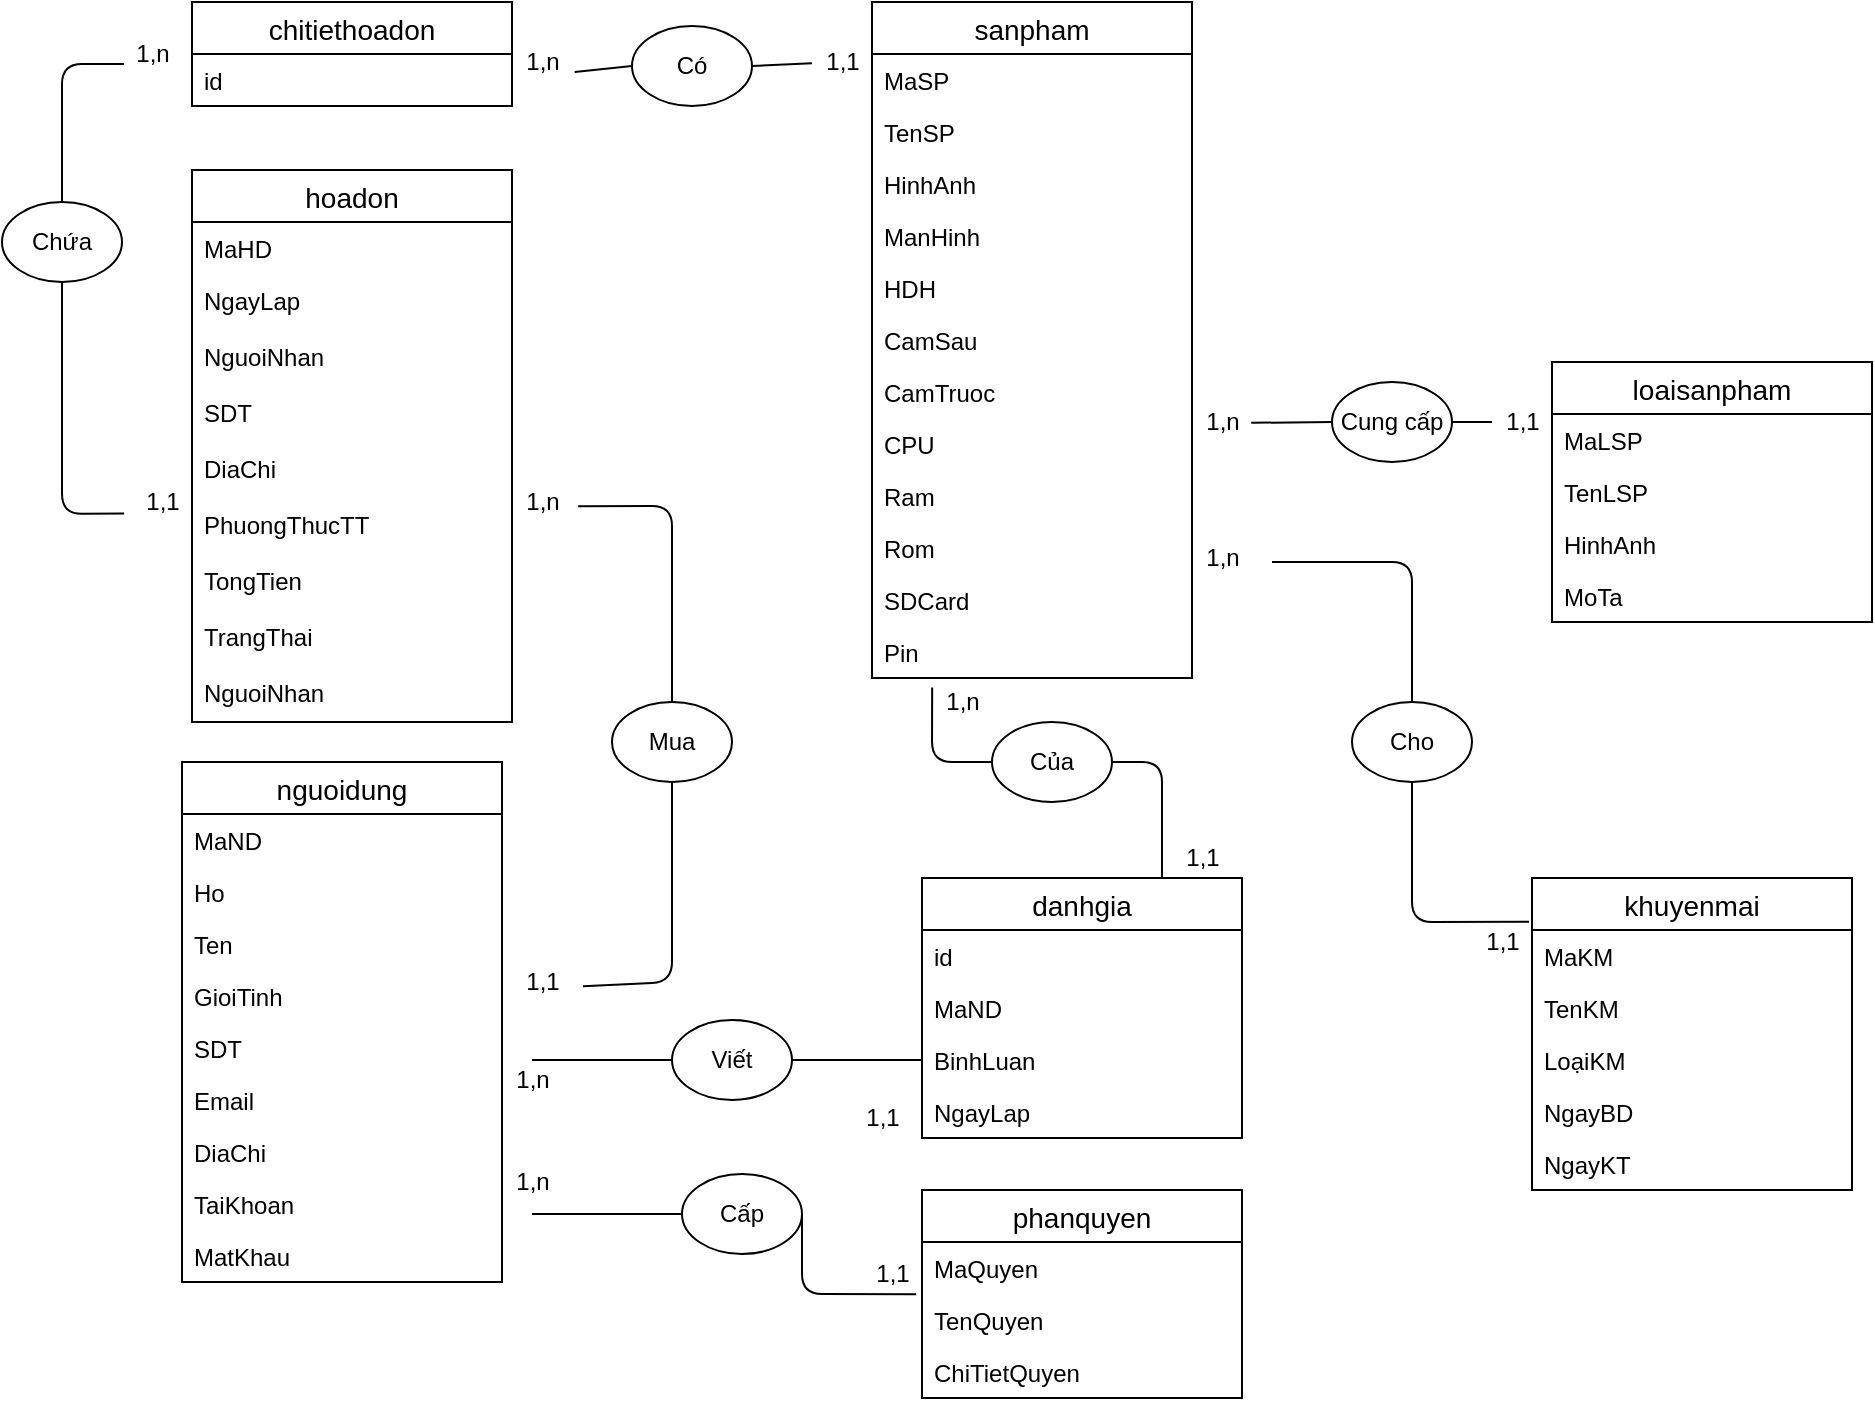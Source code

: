 <mxfile version="13.3.5"><diagram id="B9j6WBgD9a-GAzQINt8r" name="Page-1"><mxGraphModel dx="1240" dy="573" grid="1" gridSize="10" guides="1" tooltips="1" connect="1" arrows="1" fold="1" page="1" pageScale="1" pageWidth="850" pageHeight="1100" math="0" shadow="0"><root><mxCell id="0"/><mxCell id="1" parent="0"/><mxCell id="qbwZNnYPix_iaUnMGDJJ-51" value="sanpham" style="swimlane;fontStyle=0;childLayout=stackLayout;horizontal=1;startSize=26;horizontalStack=0;resizeParent=1;resizeParentMax=0;resizeLast=0;collapsible=1;marginBottom=0;align=center;fontSize=14;" parent="1" vertex="1"><mxGeometry x="460" y="100" width="160" height="338" as="geometry"/></mxCell><mxCell id="qbwZNnYPix_iaUnMGDJJ-52" value="MaSP" style="text;strokeColor=none;fillColor=none;spacingLeft=4;spacingRight=4;overflow=hidden;rotatable=0;points=[[0,0.5],[1,0.5]];portConstraint=eastwest;fontSize=12;" parent="qbwZNnYPix_iaUnMGDJJ-51" vertex="1"><mxGeometry y="26" width="160" height="26" as="geometry"/></mxCell><mxCell id="qbwZNnYPix_iaUnMGDJJ-53" value="TenSP" style="text;strokeColor=none;fillColor=none;spacingLeft=4;spacingRight=4;overflow=hidden;rotatable=0;points=[[0,0.5],[1,0.5]];portConstraint=eastwest;fontSize=12;" parent="qbwZNnYPix_iaUnMGDJJ-51" vertex="1"><mxGeometry y="52" width="160" height="26" as="geometry"/></mxCell><mxCell id="qbwZNnYPix_iaUnMGDJJ-54" value="HinhAnh" style="text;strokeColor=none;fillColor=none;spacingLeft=4;spacingRight=4;overflow=hidden;rotatable=0;points=[[0,0.5],[1,0.5]];portConstraint=eastwest;fontSize=12;" parent="qbwZNnYPix_iaUnMGDJJ-51" vertex="1"><mxGeometry y="78" width="160" height="26" as="geometry"/></mxCell><mxCell id="qbwZNnYPix_iaUnMGDJJ-55" value="ManHinh" style="text;strokeColor=none;fillColor=none;spacingLeft=4;spacingRight=4;overflow=hidden;rotatable=0;points=[[0,0.5],[1,0.5]];portConstraint=eastwest;fontSize=12;" parent="qbwZNnYPix_iaUnMGDJJ-51" vertex="1"><mxGeometry y="104" width="160" height="26" as="geometry"/></mxCell><mxCell id="qbwZNnYPix_iaUnMGDJJ-56" value="HDH" style="text;strokeColor=none;fillColor=none;spacingLeft=4;spacingRight=4;overflow=hidden;rotatable=0;points=[[0,0.5],[1,0.5]];portConstraint=eastwest;fontSize=12;" parent="qbwZNnYPix_iaUnMGDJJ-51" vertex="1"><mxGeometry y="130" width="160" height="26" as="geometry"/></mxCell><mxCell id="qbwZNnYPix_iaUnMGDJJ-57" value="CamSau" style="text;strokeColor=none;fillColor=none;spacingLeft=4;spacingRight=4;overflow=hidden;rotatable=0;points=[[0,0.5],[1,0.5]];portConstraint=eastwest;fontSize=12;" parent="qbwZNnYPix_iaUnMGDJJ-51" vertex="1"><mxGeometry y="156" width="160" height="26" as="geometry"/></mxCell><mxCell id="qbwZNnYPix_iaUnMGDJJ-58" value="CamTruoc" style="text;strokeColor=none;fillColor=none;spacingLeft=4;spacingRight=4;overflow=hidden;rotatable=0;points=[[0,0.5],[1,0.5]];portConstraint=eastwest;fontSize=12;" parent="qbwZNnYPix_iaUnMGDJJ-51" vertex="1"><mxGeometry y="182" width="160" height="26" as="geometry"/></mxCell><mxCell id="qbwZNnYPix_iaUnMGDJJ-59" value="CPU" style="text;strokeColor=none;fillColor=none;spacingLeft=4;spacingRight=4;overflow=hidden;rotatable=0;points=[[0,0.5],[1,0.5]];portConstraint=eastwest;fontSize=12;" parent="qbwZNnYPix_iaUnMGDJJ-51" vertex="1"><mxGeometry y="208" width="160" height="26" as="geometry"/></mxCell><mxCell id="qbwZNnYPix_iaUnMGDJJ-60" value="Ram" style="text;strokeColor=none;fillColor=none;spacingLeft=4;spacingRight=4;overflow=hidden;rotatable=0;points=[[0,0.5],[1,0.5]];portConstraint=eastwest;fontSize=12;" parent="qbwZNnYPix_iaUnMGDJJ-51" vertex="1"><mxGeometry y="234" width="160" height="26" as="geometry"/></mxCell><mxCell id="qbwZNnYPix_iaUnMGDJJ-61" value="Rom" style="text;strokeColor=none;fillColor=none;spacingLeft=4;spacingRight=4;overflow=hidden;rotatable=0;points=[[0,0.5],[1,0.5]];portConstraint=eastwest;fontSize=12;" parent="qbwZNnYPix_iaUnMGDJJ-51" vertex="1"><mxGeometry y="260" width="160" height="26" as="geometry"/></mxCell><mxCell id="qbwZNnYPix_iaUnMGDJJ-62" value="SDCard" style="text;strokeColor=none;fillColor=none;spacingLeft=4;spacingRight=4;overflow=hidden;rotatable=0;points=[[0,0.5],[1,0.5]];portConstraint=eastwest;fontSize=12;" parent="qbwZNnYPix_iaUnMGDJJ-51" vertex="1"><mxGeometry y="286" width="160" height="26" as="geometry"/></mxCell><mxCell id="qbwZNnYPix_iaUnMGDJJ-63" value="Pin" style="text;strokeColor=none;fillColor=none;spacingLeft=4;spacingRight=4;overflow=hidden;rotatable=0;points=[[0,0.5],[1,0.5]];portConstraint=eastwest;fontSize=12;" parent="qbwZNnYPix_iaUnMGDJJ-51" vertex="1"><mxGeometry y="312" width="160" height="26" as="geometry"/></mxCell><mxCell id="qbwZNnYPix_iaUnMGDJJ-10" value="chitiethoadon" style="swimlane;fontStyle=0;childLayout=stackLayout;horizontal=1;startSize=26;horizontalStack=0;resizeParent=1;resizeParentMax=0;resizeLast=0;collapsible=1;marginBottom=0;align=center;fontSize=14;" parent="1" vertex="1"><mxGeometry x="120" y="100" width="160" height="52" as="geometry"/></mxCell><mxCell id="qbwZNnYPix_iaUnMGDJJ-11" value="id" style="text;strokeColor=none;fillColor=none;spacingLeft=4;spacingRight=4;overflow=hidden;rotatable=0;points=[[0,0.5],[1,0.5]];portConstraint=eastwest;fontSize=12;" parent="qbwZNnYPix_iaUnMGDJJ-10" vertex="1"><mxGeometry y="26" width="160" height="26" as="geometry"/></mxCell><mxCell id="qbwZNnYPix_iaUnMGDJJ-97" value="1,1" style="text;html=1;align=center;verticalAlign=middle;resizable=0;points=[];autosize=1;" parent="1" vertex="1"><mxGeometry x="90" y="340" width="30" height="20" as="geometry"/></mxCell><mxCell id="qbwZNnYPix_iaUnMGDJJ-98" value="1,n" style="text;html=1;align=center;verticalAlign=middle;resizable=0;points=[];autosize=1;" parent="1" vertex="1"><mxGeometry x="85" y="116" width="30" height="20" as="geometry"/></mxCell><mxCell id="qbwZNnYPix_iaUnMGDJJ-99" value="1,n" style="text;html=1;align=center;verticalAlign=middle;resizable=0;points=[];autosize=1;" parent="1" vertex="1"><mxGeometry x="280" y="340" width="30" height="20" as="geometry"/></mxCell><mxCell id="qbwZNnYPix_iaUnMGDJJ-100" value="1,1" style="text;html=1;align=center;verticalAlign=middle;resizable=0;points=[];autosize=1;" parent="1" vertex="1"><mxGeometry x="280" y="580" width="30" height="20" as="geometry"/></mxCell><mxCell id="qbwZNnYPix_iaUnMGDJJ-101" value="1,n" style="text;html=1;align=center;verticalAlign=middle;resizable=0;points=[];autosize=1;" parent="1" vertex="1"><mxGeometry x="275" y="680" width="30" height="20" as="geometry"/></mxCell><mxCell id="qbwZNnYPix_iaUnMGDJJ-103" value="1,1" style="text;html=1;align=center;verticalAlign=middle;resizable=0;points=[];autosize=1;" parent="1" vertex="1"><mxGeometry x="455" y="726" width="30" height="20" as="geometry"/></mxCell><mxCell id="qbwZNnYPix_iaUnMGDJJ-104" value="1,1" style="text;html=1;align=center;verticalAlign=middle;resizable=0;points=[];autosize=1;" parent="1" vertex="1"><mxGeometry x="430" y="120" width="30" height="20" as="geometry"/></mxCell><mxCell id="qbwZNnYPix_iaUnMGDJJ-105" value="1,n" style="text;html=1;align=center;verticalAlign=middle;resizable=0;points=[];autosize=1;" parent="1" vertex="1"><mxGeometry x="280" y="120" width="30" height="20" as="geometry"/></mxCell><mxCell id="qbwZNnYPix_iaUnMGDJJ-106" value="1,1" style="text;html=1;align=center;verticalAlign=middle;resizable=0;points=[];autosize=1;" parent="1" vertex="1"><mxGeometry x="450" y="648" width="30" height="20" as="geometry"/></mxCell><mxCell id="qbwZNnYPix_iaUnMGDJJ-107" value="1,n" style="text;html=1;align=center;verticalAlign=middle;resizable=0;points=[];autosize=1;" parent="1" vertex="1"><mxGeometry x="275" y="629" width="30" height="20" as="geometry"/></mxCell><mxCell id="qbwZNnYPix_iaUnMGDJJ-108" value="1,1" style="text;html=1;align=center;verticalAlign=middle;resizable=0;points=[];autosize=1;" parent="1" vertex="1"><mxGeometry x="770" y="300" width="30" height="20" as="geometry"/></mxCell><mxCell id="qbwZNnYPix_iaUnMGDJJ-109" value="1,n" style="text;html=1;align=center;verticalAlign=middle;resizable=0;points=[];autosize=1;" parent="1" vertex="1"><mxGeometry x="620" y="300" width="30" height="20" as="geometry"/></mxCell><mxCell id="qbwZNnYPix_iaUnMGDJJ-110" value="1,1" style="text;html=1;align=center;verticalAlign=middle;resizable=0;points=[];autosize=1;" parent="1" vertex="1"><mxGeometry x="760" y="560" width="30" height="20" as="geometry"/></mxCell><mxCell id="qbwZNnYPix_iaUnMGDJJ-111" value="1,n" style="text;html=1;align=center;verticalAlign=middle;resizable=0;points=[];autosize=1;" parent="1" vertex="1"><mxGeometry x="620" y="368" width="30" height="20" as="geometry"/></mxCell><mxCell id="qbwZNnYPix_iaUnMGDJJ-118" value="Mua" style="ellipse;whiteSpace=wrap;html=1;" parent="1" vertex="1"><mxGeometry x="330" y="450" width="60" height="40" as="geometry"/></mxCell><mxCell id="qbwZNnYPix_iaUnMGDJJ-119" value="Cấp" style="ellipse;whiteSpace=wrap;html=1;gradientColor=none;" parent="1" vertex="1"><mxGeometry x="365" y="686" width="60" height="40" as="geometry"/></mxCell><mxCell id="qbwZNnYPix_iaUnMGDJJ-120" value="Chứa" style="ellipse;whiteSpace=wrap;html=1;" parent="1" vertex="1"><mxGeometry x="25" y="200" width="60" height="40" as="geometry"/></mxCell><mxCell id="qbwZNnYPix_iaUnMGDJJ-121" value="Có" style="ellipse;whiteSpace=wrap;html=1;" parent="1" vertex="1"><mxGeometry x="340" y="112" width="60" height="40" as="geometry"/></mxCell><mxCell id="qbwZNnYPix_iaUnMGDJJ-122" value="Viết" style="ellipse;whiteSpace=wrap;html=1;" parent="1" vertex="1"><mxGeometry x="360" y="609" width="60" height="40" as="geometry"/></mxCell><mxCell id="qbwZNnYPix_iaUnMGDJJ-123" value="Cung cấp" style="ellipse;whiteSpace=wrap;html=1;" parent="1" vertex="1"><mxGeometry x="690" y="290" width="60" height="40" as="geometry"/></mxCell><mxCell id="qbwZNnYPix_iaUnMGDJJ-126" value="Cho" style="ellipse;whiteSpace=wrap;html=1;" parent="1" vertex="1"><mxGeometry x="700" y="450" width="60" height="40" as="geometry"/></mxCell><mxCell id="qbwZNnYPix_iaUnMGDJJ-127" value="" style="endArrow=none;html=1;exitX=0.5;exitY=0;exitDx=0;exitDy=0;entryX=0.035;entryY=0.75;entryDx=0;entryDy=0;entryPerimeter=0;" parent="1" source="qbwZNnYPix_iaUnMGDJJ-120" target="qbwZNnYPix_iaUnMGDJJ-98" edge="1"><mxGeometry width="50" height="50" relative="1" as="geometry"><mxPoint x="40" y="200" as="sourcePoint"/><mxPoint x="55" y="130" as="targetPoint"/><Array as="points"><mxPoint x="55" y="131"/></Array></mxGeometry></mxCell><mxCell id="qbwZNnYPix_iaUnMGDJJ-129" value="" style="endArrow=none;html=1;entryX=0.5;entryY=1;entryDx=0;entryDy=0;exitX=-0.131;exitY=0.785;exitDx=0;exitDy=0;exitPerimeter=0;" parent="1" source="qbwZNnYPix_iaUnMGDJJ-97" target="qbwZNnYPix_iaUnMGDJJ-120" edge="1"><mxGeometry width="50" height="50" relative="1" as="geometry"><mxPoint x="50" y="310" as="sourcePoint"/><mxPoint x="100" y="260" as="targetPoint"/><Array as="points"><mxPoint x="55" y="356"/></Array></mxGeometry></mxCell><mxCell id="qbwZNnYPix_iaUnMGDJJ-130" value="" style="endArrow=none;html=1;exitX=1.104;exitY=0.609;exitDx=0;exitDy=0;exitPerimeter=0;" parent="1" source="qbwZNnYPix_iaUnMGDJJ-99" edge="1"><mxGeometry width="50" height="50" relative="1" as="geometry"><mxPoint x="350" y="320" as="sourcePoint"/><mxPoint x="360" y="450" as="targetPoint"/><Array as="points"><mxPoint x="360" y="352"/></Array></mxGeometry></mxCell><mxCell id="qbwZNnYPix_iaUnMGDJJ-131" value="" style="endArrow=none;html=1;exitX=1.182;exitY=0.609;exitDx=0;exitDy=0;exitPerimeter=0;entryX=0.5;entryY=1;entryDx=0;entryDy=0;" parent="1" source="qbwZNnYPix_iaUnMGDJJ-100" target="qbwZNnYPix_iaUnMGDJJ-118" edge="1"><mxGeometry width="50" height="50" relative="1" as="geometry"><mxPoint x="380" y="590" as="sourcePoint"/><mxPoint x="430" y="540" as="targetPoint"/><Array as="points"><mxPoint x="360" y="590"/></Array></mxGeometry></mxCell><mxCell id="qbwZNnYPix_iaUnMGDJJ-132" value="" style="endArrow=none;html=1;entryX=0;entryY=0.5;entryDx=0;entryDy=0;gradientColor=none;" parent="1" target="qbwZNnYPix_iaUnMGDJJ-119" edge="1"><mxGeometry width="50" height="50" relative="1" as="geometry"><mxPoint x="290" y="706" as="sourcePoint"/><mxPoint x="335" y="688" as="targetPoint"/></mxGeometry></mxCell><mxCell id="qbwZNnYPix_iaUnMGDJJ-133" value="" style="endArrow=none;html=1;exitX=1;exitY=0.5;exitDx=0;exitDy=0;gradientColor=none;entryX=-0.018;entryY=0.005;entryDx=0;entryDy=0;entryPerimeter=0;" parent="1" source="qbwZNnYPix_iaUnMGDJJ-119" edge="1" target="qbwZNnYPix_iaUnMGDJJ-66"><mxGeometry width="50" height="50" relative="1" as="geometry"><mxPoint x="355" y="728" as="sourcePoint"/><mxPoint x="425" y="708" as="targetPoint"/><Array as="points"><mxPoint x="425" y="746"/></Array></mxGeometry></mxCell><mxCell id="qbwZNnYPix_iaUnMGDJJ-134" value="" style="endArrow=none;html=1;exitX=1.333;exitY=0.6;exitDx=0;exitDy=0;exitPerimeter=0;entryX=0.5;entryY=0;entryDx=0;entryDy=0;" parent="1" source="qbwZNnYPix_iaUnMGDJJ-111" target="qbwZNnYPix_iaUnMGDJJ-126" edge="1"><mxGeometry width="50" height="50" relative="1" as="geometry"><mxPoint x="680" y="400" as="sourcePoint"/><mxPoint x="730" y="350" as="targetPoint"/><Array as="points"><mxPoint x="730" y="380"/></Array></mxGeometry></mxCell><mxCell id="qbwZNnYPix_iaUnMGDJJ-135" value="" style="endArrow=none;html=1;exitX=0.5;exitY=1;exitDx=0;exitDy=0;entryX=-0.009;entryY=0.14;entryDx=0;entryDy=0;entryPerimeter=0;" parent="1" source="qbwZNnYPix_iaUnMGDJJ-126" edge="1" target="qbwZNnYPix_iaUnMGDJJ-85"><mxGeometry width="50" height="50" relative="1" as="geometry"><mxPoint x="770" y="400" as="sourcePoint"/><mxPoint x="680" y="530" as="targetPoint"/><Array as="points"><mxPoint x="730" y="560"/></Array></mxGeometry></mxCell><mxCell id="qbwZNnYPix_iaUnMGDJJ-136" value="" style="endArrow=none;html=1;exitX=0.986;exitY=0.521;exitDx=0;exitDy=0;exitPerimeter=0;entryX=0;entryY=0.5;entryDx=0;entryDy=0;" parent="1" source="qbwZNnYPix_iaUnMGDJJ-109" target="qbwZNnYPix_iaUnMGDJJ-123" edge="1"><mxGeometry width="50" height="50" relative="1" as="geometry"><mxPoint x="650" y="400" as="sourcePoint"/><mxPoint x="700" y="350" as="targetPoint"/></mxGeometry></mxCell><mxCell id="qbwZNnYPix_iaUnMGDJJ-138" value="" style="endArrow=none;html=1;exitX=1;exitY=0.5;exitDx=0;exitDy=0;" parent="1" source="qbwZNnYPix_iaUnMGDJJ-123" edge="1"><mxGeometry width="50" height="50" relative="1" as="geometry"><mxPoint x="760" y="340" as="sourcePoint"/><mxPoint x="770" y="310" as="targetPoint"/></mxGeometry></mxCell><mxCell id="qbwZNnYPix_iaUnMGDJJ-139" value="" style="endArrow=none;html=1;entryX=0;entryY=0.5;entryDx=0;entryDy=0;" parent="1" target="qbwZNnYPix_iaUnMGDJJ-122" edge="1"><mxGeometry width="50" height="50" relative="1" as="geometry"><mxPoint x="290" y="629" as="sourcePoint"/><mxPoint x="370" y="594" as="targetPoint"/></mxGeometry></mxCell><mxCell id="qbwZNnYPix_iaUnMGDJJ-140" value="" style="endArrow=none;html=1;exitX=1;exitY=0.5;exitDx=0;exitDy=0;entryX=0;entryY=0.5;entryDx=0;entryDy=0;" parent="1" source="qbwZNnYPix_iaUnMGDJJ-122" edge="1" target="qbwZNnYPix_iaUnMGDJJ-77"><mxGeometry width="50" height="50" relative="1" as="geometry"><mxPoint x="390" y="714" as="sourcePoint"/><mxPoint x="414" y="631" as="targetPoint"/></mxGeometry></mxCell><mxCell id="qbwZNnYPix_iaUnMGDJJ-141" value="" style="endArrow=none;html=1;exitX=1.044;exitY=0.75;exitDx=0;exitDy=0;exitPerimeter=0;entryX=0;entryY=0.5;entryDx=0;entryDy=0;" parent="1" source="qbwZNnYPix_iaUnMGDJJ-105" target="qbwZNnYPix_iaUnMGDJJ-121" edge="1"><mxGeometry width="50" height="50" relative="1" as="geometry"><mxPoint x="350" y="250" as="sourcePoint"/><mxPoint x="400" y="200" as="targetPoint"/></mxGeometry></mxCell><mxCell id="qbwZNnYPix_iaUnMGDJJ-142" value="" style="endArrow=none;html=1;exitX=1;exitY=0.5;exitDx=0;exitDy=0;" parent="1" source="qbwZNnYPix_iaUnMGDJJ-121" target="qbwZNnYPix_iaUnMGDJJ-104" edge="1"><mxGeometry width="50" height="50" relative="1" as="geometry"><mxPoint x="370" y="230" as="sourcePoint"/><mxPoint x="420" y="180" as="targetPoint"/></mxGeometry></mxCell><mxCell id="qbwZNnYPix_iaUnMGDJJ-14" value="hoadon" style="swimlane;fontStyle=0;childLayout=stackLayout;horizontal=1;startSize=26;horizontalStack=0;resizeParent=1;resizeParentMax=0;resizeLast=0;collapsible=1;marginBottom=0;align=center;fontSize=14;" parent="1" vertex="1"><mxGeometry x="120" y="184" width="160" height="276" as="geometry"><mxRectangle x="120" y="240" width="80" height="26" as="alternateBounds"/></mxGeometry></mxCell><mxCell id="qbwZNnYPix_iaUnMGDJJ-16" value="MaHD" style="text;strokeColor=none;fillColor=none;spacingLeft=4;spacingRight=4;overflow=hidden;rotatable=0;points=[[0,0.5],[1,0.5]];portConstraint=eastwest;fontSize=12;" parent="qbwZNnYPix_iaUnMGDJJ-14" vertex="1"><mxGeometry y="26" width="160" height="26" as="geometry"/></mxCell><mxCell id="qbwZNnYPix_iaUnMGDJJ-15" value="NgayLap&#10;" style="text;strokeColor=none;fillColor=none;spacingLeft=4;spacingRight=4;overflow=hidden;rotatable=0;points=[[0,0.5],[1,0.5]];portConstraint=eastwest;fontSize=12;" parent="qbwZNnYPix_iaUnMGDJJ-14" vertex="1"><mxGeometry y="52" width="160" height="28" as="geometry"/></mxCell><mxCell id="qbwZNnYPix_iaUnMGDJJ-31" value="NguoiNhan" style="text;strokeColor=none;fillColor=none;spacingLeft=4;spacingRight=4;overflow=hidden;rotatable=0;points=[[0,0.5],[1,0.5]];portConstraint=eastwest;fontSize=12;" parent="qbwZNnYPix_iaUnMGDJJ-14" vertex="1"><mxGeometry y="80" width="160" height="28" as="geometry"/></mxCell><mxCell id="qbwZNnYPix_iaUnMGDJJ-32" value="SDT" style="text;strokeColor=none;fillColor=none;spacingLeft=4;spacingRight=4;overflow=hidden;rotatable=0;points=[[0,0.5],[1,0.5]];portConstraint=eastwest;fontSize=12;" parent="qbwZNnYPix_iaUnMGDJJ-14" vertex="1"><mxGeometry y="108" width="160" height="28" as="geometry"/></mxCell><mxCell id="qbwZNnYPix_iaUnMGDJJ-33" value="DiaChi" style="text;strokeColor=none;fillColor=none;spacingLeft=4;spacingRight=4;overflow=hidden;rotatable=0;points=[[0,0.5],[1,0.5]];portConstraint=eastwest;fontSize=12;" parent="qbwZNnYPix_iaUnMGDJJ-14" vertex="1"><mxGeometry y="136" width="160" height="28" as="geometry"/></mxCell><mxCell id="qbwZNnYPix_iaUnMGDJJ-34" value="PhuongThucTT" style="text;strokeColor=none;fillColor=none;spacingLeft=4;spacingRight=4;overflow=hidden;rotatable=0;points=[[0,0.5],[1,0.5]];portConstraint=eastwest;fontSize=12;" parent="qbwZNnYPix_iaUnMGDJJ-14" vertex="1"><mxGeometry y="164" width="160" height="28" as="geometry"/></mxCell><mxCell id="qbwZNnYPix_iaUnMGDJJ-35" value="TongTien" style="text;strokeColor=none;fillColor=none;spacingLeft=4;spacingRight=4;overflow=hidden;rotatable=0;points=[[0,0.5],[1,0.5]];portConstraint=eastwest;fontSize=12;" parent="qbwZNnYPix_iaUnMGDJJ-14" vertex="1"><mxGeometry y="192" width="160" height="28" as="geometry"/></mxCell><mxCell id="qbwZNnYPix_iaUnMGDJJ-36" value="TrangThai" style="text;strokeColor=none;fillColor=none;spacingLeft=4;spacingRight=4;overflow=hidden;rotatable=0;points=[[0,0.5],[1,0.5]];portConstraint=eastwest;fontSize=12;" parent="qbwZNnYPix_iaUnMGDJJ-14" vertex="1"><mxGeometry y="220" width="160" height="28" as="geometry"/></mxCell><mxCell id="qbwZNnYPix_iaUnMGDJJ-37" value="NguoiNhan" style="text;strokeColor=none;fillColor=none;spacingLeft=4;spacingRight=4;overflow=hidden;rotatable=0;points=[[0,0.5],[1,0.5]];portConstraint=eastwest;fontSize=12;" parent="qbwZNnYPix_iaUnMGDJJ-14" vertex="1"><mxGeometry y="248" width="160" height="28" as="geometry"/></mxCell><mxCell id="qbwZNnYPix_iaUnMGDJJ-40" value="nguoidung" style="swimlane;fontStyle=0;childLayout=stackLayout;horizontal=1;startSize=26;horizontalStack=0;resizeParent=1;resizeParentMax=0;resizeLast=0;collapsible=1;marginBottom=0;align=center;fontSize=14;" parent="1" vertex="1"><mxGeometry x="115" y="480" width="160" height="260" as="geometry"/></mxCell><mxCell id="qbwZNnYPix_iaUnMGDJJ-41" value="MaND" style="text;strokeColor=none;fillColor=none;spacingLeft=4;spacingRight=4;overflow=hidden;rotatable=0;points=[[0,0.5],[1,0.5]];portConstraint=eastwest;fontSize=12;" parent="qbwZNnYPix_iaUnMGDJJ-40" vertex="1"><mxGeometry y="26" width="160" height="26" as="geometry"/></mxCell><mxCell id="qbwZNnYPix_iaUnMGDJJ-42" value="Ho" style="text;strokeColor=none;fillColor=none;spacingLeft=4;spacingRight=4;overflow=hidden;rotatable=0;points=[[0,0.5],[1,0.5]];portConstraint=eastwest;fontSize=12;" parent="qbwZNnYPix_iaUnMGDJJ-40" vertex="1"><mxGeometry y="52" width="160" height="26" as="geometry"/></mxCell><mxCell id="qbwZNnYPix_iaUnMGDJJ-43" value="Ten" style="text;strokeColor=none;fillColor=none;spacingLeft=4;spacingRight=4;overflow=hidden;rotatable=0;points=[[0,0.5],[1,0.5]];portConstraint=eastwest;fontSize=12;" parent="qbwZNnYPix_iaUnMGDJJ-40" vertex="1"><mxGeometry y="78" width="160" height="26" as="geometry"/></mxCell><mxCell id="qbwZNnYPix_iaUnMGDJJ-44" value="GioiTinh" style="text;strokeColor=none;fillColor=none;spacingLeft=4;spacingRight=4;overflow=hidden;rotatable=0;points=[[0,0.5],[1,0.5]];portConstraint=eastwest;fontSize=12;" parent="qbwZNnYPix_iaUnMGDJJ-40" vertex="1"><mxGeometry y="104" width="160" height="26" as="geometry"/></mxCell><mxCell id="qbwZNnYPix_iaUnMGDJJ-45" value="SDT" style="text;strokeColor=none;fillColor=none;spacingLeft=4;spacingRight=4;overflow=hidden;rotatable=0;points=[[0,0.5],[1,0.5]];portConstraint=eastwest;fontSize=12;" parent="qbwZNnYPix_iaUnMGDJJ-40" vertex="1"><mxGeometry y="130" width="160" height="26" as="geometry"/></mxCell><mxCell id="qbwZNnYPix_iaUnMGDJJ-46" value="Email" style="text;strokeColor=none;fillColor=none;spacingLeft=4;spacingRight=4;overflow=hidden;rotatable=0;points=[[0,0.5],[1,0.5]];portConstraint=eastwest;fontSize=12;" parent="qbwZNnYPix_iaUnMGDJJ-40" vertex="1"><mxGeometry y="156" width="160" height="26" as="geometry"/></mxCell><mxCell id="qbwZNnYPix_iaUnMGDJJ-47" value="DiaChi" style="text;strokeColor=none;fillColor=none;spacingLeft=4;spacingRight=4;overflow=hidden;rotatable=0;points=[[0,0.5],[1,0.5]];portConstraint=eastwest;fontSize=12;" parent="qbwZNnYPix_iaUnMGDJJ-40" vertex="1"><mxGeometry y="182" width="160" height="26" as="geometry"/></mxCell><mxCell id="qbwZNnYPix_iaUnMGDJJ-48" value="TaiKhoan" style="text;strokeColor=none;fillColor=none;spacingLeft=4;spacingRight=4;overflow=hidden;rotatable=0;points=[[0,0.5],[1,0.5]];portConstraint=eastwest;fontSize=12;" parent="qbwZNnYPix_iaUnMGDJJ-40" vertex="1"><mxGeometry y="208" width="160" height="26" as="geometry"/></mxCell><mxCell id="qbwZNnYPix_iaUnMGDJJ-49" value="MatKhau" style="text;strokeColor=none;fillColor=none;spacingLeft=4;spacingRight=4;overflow=hidden;rotatable=0;points=[[0,0.5],[1,0.5]];portConstraint=eastwest;fontSize=12;" parent="qbwZNnYPix_iaUnMGDJJ-40" vertex="1"><mxGeometry y="234" width="160" height="26" as="geometry"/></mxCell><mxCell id="qbwZNnYPix_iaUnMGDJJ-80" value="loaisanpham" style="swimlane;fontStyle=0;childLayout=stackLayout;horizontal=1;startSize=26;horizontalStack=0;resizeParent=1;resizeParentMax=0;resizeLast=0;collapsible=1;marginBottom=0;align=center;fontSize=14;" parent="1" vertex="1"><mxGeometry x="800" y="280" width="160" height="130" as="geometry"/></mxCell><mxCell id="qbwZNnYPix_iaUnMGDJJ-81" value="MaLSP" style="text;strokeColor=none;fillColor=none;spacingLeft=4;spacingRight=4;overflow=hidden;rotatable=0;points=[[0,0.5],[1,0.5]];portConstraint=eastwest;fontSize=12;" parent="qbwZNnYPix_iaUnMGDJJ-80" vertex="1"><mxGeometry y="26" width="160" height="26" as="geometry"/></mxCell><mxCell id="qbwZNnYPix_iaUnMGDJJ-82" value="TenLSP" style="text;strokeColor=none;fillColor=none;spacingLeft=4;spacingRight=4;overflow=hidden;rotatable=0;points=[[0,0.5],[1,0.5]];portConstraint=eastwest;fontSize=12;" parent="qbwZNnYPix_iaUnMGDJJ-80" vertex="1"><mxGeometry y="52" width="160" height="26" as="geometry"/></mxCell><mxCell id="qbwZNnYPix_iaUnMGDJJ-83" value="HinhAnh" style="text;strokeColor=none;fillColor=none;spacingLeft=4;spacingRight=4;overflow=hidden;rotatable=0;points=[[0,0.5],[1,0.5]];portConstraint=eastwest;fontSize=12;" parent="qbwZNnYPix_iaUnMGDJJ-80" vertex="1"><mxGeometry y="78" width="160" height="26" as="geometry"/></mxCell><mxCell id="qbwZNnYPix_iaUnMGDJJ-84" value="MoTa" style="text;strokeColor=none;fillColor=none;spacingLeft=4;spacingRight=4;overflow=hidden;rotatable=0;points=[[0,0.5],[1,0.5]];portConstraint=eastwest;fontSize=12;" parent="qbwZNnYPix_iaUnMGDJJ-80" vertex="1"><mxGeometry y="104" width="160" height="26" as="geometry"/></mxCell><mxCell id="qbwZNnYPix_iaUnMGDJJ-85" value="khuyenmai" style="swimlane;fontStyle=0;childLayout=stackLayout;horizontal=1;startSize=26;horizontalStack=0;resizeParent=1;resizeParentMax=0;resizeLast=0;collapsible=1;marginBottom=0;align=center;fontSize=14;" parent="1" vertex="1"><mxGeometry x="790" y="538" width="160" height="156" as="geometry"/></mxCell><mxCell id="qbwZNnYPix_iaUnMGDJJ-86" value="MaKM" style="text;strokeColor=none;fillColor=none;spacingLeft=4;spacingRight=4;overflow=hidden;rotatable=0;points=[[0,0.5],[1,0.5]];portConstraint=eastwest;fontSize=12;" parent="qbwZNnYPix_iaUnMGDJJ-85" vertex="1"><mxGeometry y="26" width="160" height="26" as="geometry"/></mxCell><mxCell id="qbwZNnYPix_iaUnMGDJJ-87" value="TenKM" style="text;strokeColor=none;fillColor=none;spacingLeft=4;spacingRight=4;overflow=hidden;rotatable=0;points=[[0,0.5],[1,0.5]];portConstraint=eastwest;fontSize=12;" parent="qbwZNnYPix_iaUnMGDJJ-85" vertex="1"><mxGeometry y="52" width="160" height="26" as="geometry"/></mxCell><mxCell id="qbwZNnYPix_iaUnMGDJJ-88" value="LoạiKM" style="text;strokeColor=none;fillColor=none;spacingLeft=4;spacingRight=4;overflow=hidden;rotatable=0;points=[[0,0.5],[1,0.5]];portConstraint=eastwest;fontSize=12;" parent="qbwZNnYPix_iaUnMGDJJ-85" vertex="1"><mxGeometry y="78" width="160" height="26" as="geometry"/></mxCell><mxCell id="qbwZNnYPix_iaUnMGDJJ-94" value="NgayBD" style="text;strokeColor=none;fillColor=none;spacingLeft=4;spacingRight=4;overflow=hidden;rotatable=0;points=[[0,0.5],[1,0.5]];portConstraint=eastwest;fontSize=12;" parent="qbwZNnYPix_iaUnMGDJJ-85" vertex="1"><mxGeometry y="104" width="160" height="26" as="geometry"/></mxCell><mxCell id="qbwZNnYPix_iaUnMGDJJ-95" value="NgayKT" style="text;strokeColor=none;fillColor=none;spacingLeft=4;spacingRight=4;overflow=hidden;rotatable=0;points=[[0,0.5],[1,0.5]];portConstraint=eastwest;fontSize=12;" parent="qbwZNnYPix_iaUnMGDJJ-85" vertex="1"><mxGeometry y="130" width="160" height="26" as="geometry"/></mxCell><mxCell id="qbwZNnYPix_iaUnMGDJJ-64" value="phanquyen" style="swimlane;fontStyle=0;childLayout=stackLayout;horizontal=1;startSize=26;horizontalStack=0;resizeParent=1;resizeParentMax=0;resizeLast=0;collapsible=1;marginBottom=0;align=center;fontSize=14;gradientColor=none;" parent="1" vertex="1"><mxGeometry x="485" y="694" width="160" height="104" as="geometry"/></mxCell><mxCell id="qbwZNnYPix_iaUnMGDJJ-65" value="MaQuyen" style="text;strokeColor=none;fillColor=none;spacingLeft=4;spacingRight=4;overflow=hidden;rotatable=0;points=[[0,0.5],[1,0.5]];portConstraint=eastwest;fontSize=12;" parent="qbwZNnYPix_iaUnMGDJJ-64" vertex="1"><mxGeometry y="26" width="160" height="26" as="geometry"/></mxCell><mxCell id="qbwZNnYPix_iaUnMGDJJ-66" value="TenQuyen" style="text;strokeColor=none;fillColor=none;spacingLeft=4;spacingRight=4;overflow=hidden;rotatable=0;points=[[0,0.5],[1,0.5]];portConstraint=eastwest;fontSize=12;" parent="qbwZNnYPix_iaUnMGDJJ-64" vertex="1"><mxGeometry y="52" width="160" height="26" as="geometry"/></mxCell><mxCell id="qbwZNnYPix_iaUnMGDJJ-67" value="ChiTietQuyen" style="text;strokeColor=none;fillColor=none;spacingLeft=4;spacingRight=4;overflow=hidden;rotatable=0;points=[[0,0.5],[1,0.5]];portConstraint=eastwest;fontSize=12;" parent="qbwZNnYPix_iaUnMGDJJ-64" vertex="1"><mxGeometry y="78" width="160" height="26" as="geometry"/></mxCell><mxCell id="qbwZNnYPix_iaUnMGDJJ-74" value="danhgia" style="swimlane;fontStyle=0;childLayout=stackLayout;horizontal=1;startSize=26;horizontalStack=0;resizeParent=1;resizeParentMax=0;resizeLast=0;collapsible=1;marginBottom=0;align=center;fontSize=14;" parent="1" vertex="1"><mxGeometry x="485" y="538" width="160" height="130" as="geometry"/></mxCell><mxCell id="qbwZNnYPix_iaUnMGDJJ-75" value="id" style="text;strokeColor=none;fillColor=none;spacingLeft=4;spacingRight=4;overflow=hidden;rotatable=0;points=[[0,0.5],[1,0.5]];portConstraint=eastwest;fontSize=12;" parent="qbwZNnYPix_iaUnMGDJJ-74" vertex="1"><mxGeometry y="26" width="160" height="26" as="geometry"/></mxCell><mxCell id="qbwZNnYPix_iaUnMGDJJ-76" value="MaND" style="text;strokeColor=none;fillColor=none;spacingLeft=4;spacingRight=4;overflow=hidden;rotatable=0;points=[[0,0.5],[1,0.5]];portConstraint=eastwest;fontSize=12;" parent="qbwZNnYPix_iaUnMGDJJ-74" vertex="1"><mxGeometry y="52" width="160" height="26" as="geometry"/></mxCell><mxCell id="qbwZNnYPix_iaUnMGDJJ-77" value="BinhLuan" style="text;strokeColor=none;fillColor=none;spacingLeft=4;spacingRight=4;overflow=hidden;rotatable=0;points=[[0,0.5],[1,0.5]];portConstraint=eastwest;fontSize=12;" parent="qbwZNnYPix_iaUnMGDJJ-74" vertex="1"><mxGeometry y="78" width="160" height="26" as="geometry"/></mxCell><mxCell id="qbwZNnYPix_iaUnMGDJJ-78" value="NgayLap" style="text;strokeColor=none;fillColor=none;spacingLeft=4;spacingRight=4;overflow=hidden;rotatable=0;points=[[0,0.5],[1,0.5]];portConstraint=eastwest;fontSize=12;" parent="qbwZNnYPix_iaUnMGDJJ-74" vertex="1"><mxGeometry y="104" width="160" height="26" as="geometry"/></mxCell><mxCell id="SRP-3orjBsQ3cacsD7Sb-5" value="Của" style="ellipse;whiteSpace=wrap;html=1;" vertex="1" parent="1"><mxGeometry x="520" y="460" width="60" height="40" as="geometry"/></mxCell><mxCell id="SRP-3orjBsQ3cacsD7Sb-6" value="" style="endArrow=none;html=1;entryX=0.188;entryY=1.181;entryDx=0;entryDy=0;entryPerimeter=0;exitX=0;exitY=0.5;exitDx=0;exitDy=0;" edge="1" parent="1" source="SRP-3orjBsQ3cacsD7Sb-5" target="qbwZNnYPix_iaUnMGDJJ-63"><mxGeometry width="50" height="50" relative="1" as="geometry"><mxPoint x="490" y="480" as="sourcePoint"/><mxPoint x="470" y="490" as="targetPoint"/><Array as="points"><mxPoint x="490" y="480"/></Array></mxGeometry></mxCell><mxCell id="SRP-3orjBsQ3cacsD7Sb-7" value="1,n" style="text;html=1;align=center;verticalAlign=middle;resizable=0;points=[];autosize=1;" vertex="1" parent="1"><mxGeometry x="490" y="440" width="30" height="20" as="geometry"/></mxCell><mxCell id="SRP-3orjBsQ3cacsD7Sb-8" value="" style="endArrow=none;html=1;exitX=0.75;exitY=0;exitDx=0;exitDy=0;entryX=1;entryY=0.5;entryDx=0;entryDy=0;" edge="1" parent="1" source="qbwZNnYPix_iaUnMGDJJ-74" target="SRP-3orjBsQ3cacsD7Sb-5"><mxGeometry width="50" height="50" relative="1" as="geometry"><mxPoint x="620" y="490" as="sourcePoint"/><mxPoint x="670" y="440" as="targetPoint"/><Array as="points"><mxPoint x="605" y="480"/></Array></mxGeometry></mxCell><mxCell id="SRP-3orjBsQ3cacsD7Sb-9" value="1,1" style="text;html=1;align=center;verticalAlign=middle;resizable=0;points=[];autosize=1;" vertex="1" parent="1"><mxGeometry x="610" y="518" width="30" height="20" as="geometry"/></mxCell></root></mxGraphModel></diagram></mxfile>